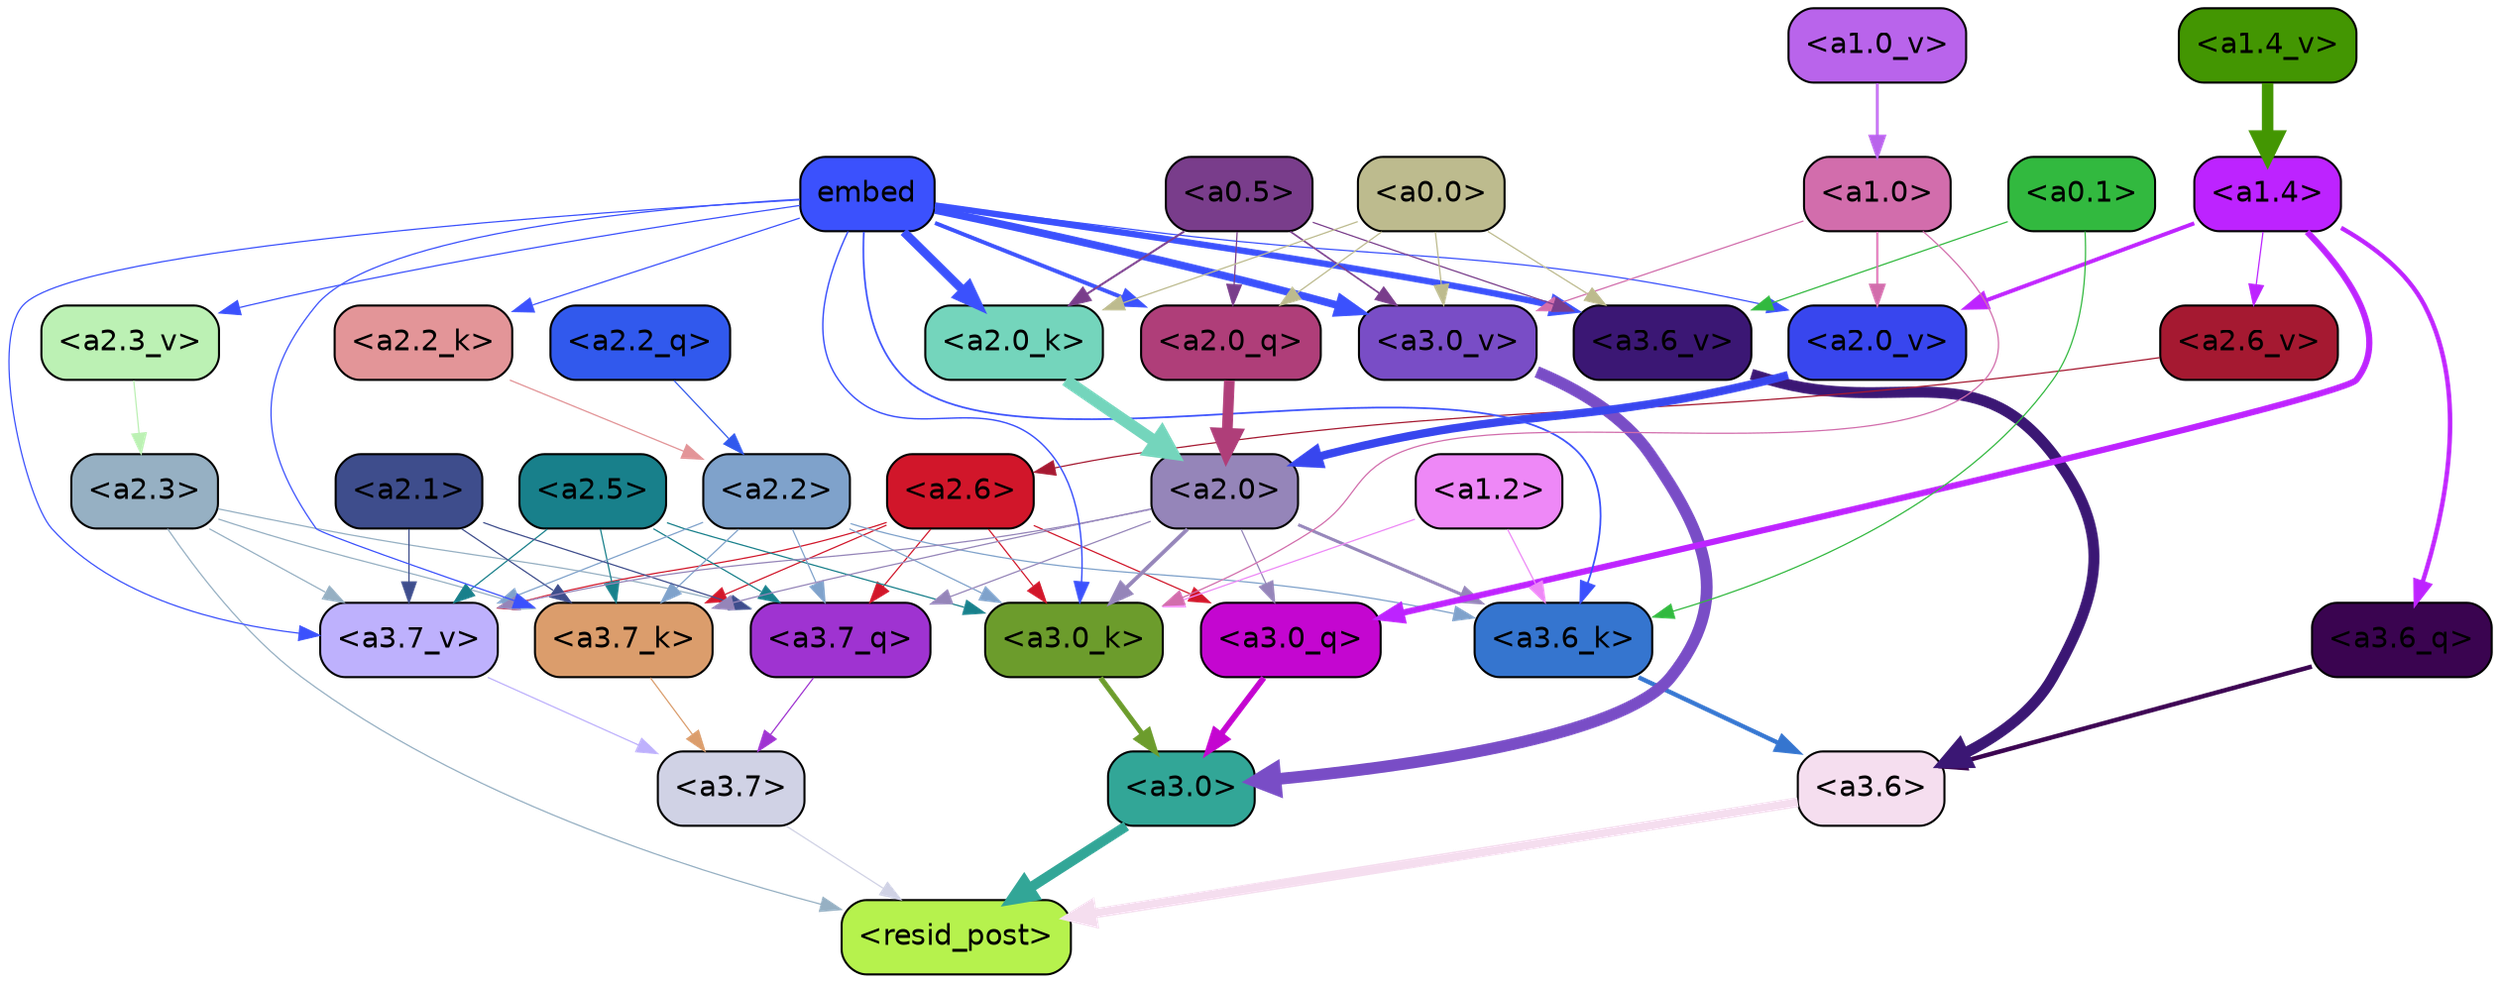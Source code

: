 strict digraph "" {
	graph [bgcolor=transparent,
		layout=dot,
		overlap=false,
		splines=true
	];
	"<a3.7>"	[color=black,
		fillcolor="#d0d2e5",
		fontname=Helvetica,
		shape=box,
		style="filled, rounded"];
	"<resid_post>"	[color=black,
		fillcolor="#b6f24d",
		fontname=Helvetica,
		shape=box,
		style="filled, rounded"];
	"<a3.7>" -> "<resid_post>"	[color="#d0d2e5",
		penwidth=0.6];
	"<a3.6>"	[color=black,
		fillcolor="#f5deef",
		fontname=Helvetica,
		shape=box,
		style="filled, rounded"];
	"<a3.6>" -> "<resid_post>"	[color="#f5deef",
		penwidth=4.7534414529800415];
	"<a3.0>"	[color=black,
		fillcolor="#32a697",
		fontname=Helvetica,
		shape=box,
		style="filled, rounded"];
	"<a3.0>" -> "<resid_post>"	[color="#32a697",
		penwidth=4.898576855659485];
	"<a2.3>"	[color=black,
		fillcolor="#96b0c3",
		fontname=Helvetica,
		shape=box,
		style="filled, rounded"];
	"<a2.3>" -> "<resid_post>"	[color="#96b0c3",
		penwidth=0.6];
	"<a3.7_q>"	[color=black,
		fillcolor="#9f33d1",
		fontname=Helvetica,
		shape=box,
		style="filled, rounded"];
	"<a2.3>" -> "<a3.7_q>"	[color="#96b0c3",
		penwidth=0.6];
	"<a3.7_k>"	[color=black,
		fillcolor="#db9d6c",
		fontname=Helvetica,
		shape=box,
		style="filled, rounded"];
	"<a2.3>" -> "<a3.7_k>"	[color="#96b0c3",
		penwidth=0.6];
	"<a3.7_v>"	[color=black,
		fillcolor="#beb1fd",
		fontname=Helvetica,
		shape=box,
		style="filled, rounded"];
	"<a2.3>" -> "<a3.7_v>"	[color="#96b0c3",
		penwidth=0.6];
	"<a3.7_q>" -> "<a3.7>"	[color="#9f33d1",
		penwidth=0.6];
	"<a3.6_q>"	[color=black,
		fillcolor="#3a0450",
		fontname=Helvetica,
		shape=box,
		style="filled, rounded"];
	"<a3.6_q>" -> "<a3.6>"	[color="#3a0450",
		penwidth=2.160832464694977];
	"<a3.0_q>"	[color=black,
		fillcolor="#c406d0",
		fontname=Helvetica,
		shape=box,
		style="filled, rounded"];
	"<a3.0_q>" -> "<a3.0>"	[color="#c406d0",
		penwidth=2.870753765106201];
	"<a3.7_k>" -> "<a3.7>"	[color="#db9d6c",
		penwidth=0.6];
	"<a3.6_k>"	[color=black,
		fillcolor="#3575cf",
		fontname=Helvetica,
		shape=box,
		style="filled, rounded"];
	"<a3.6_k>" -> "<a3.6>"	[color="#3575cf",
		penwidth=2.13908451795578];
	"<a3.0_k>"	[color=black,
		fillcolor="#6c9c2c",
		fontname=Helvetica,
		shape=box,
		style="filled, rounded"];
	"<a3.0_k>" -> "<a3.0>"	[color="#6c9c2c",
		penwidth=2.520303964614868];
	"<a3.7_v>" -> "<a3.7>"	[color="#beb1fd",
		penwidth=0.6];
	"<a3.6_v>"	[color=black,
		fillcolor="#3b1774",
		fontname=Helvetica,
		shape=box,
		style="filled, rounded"];
	"<a3.6_v>" -> "<a3.6>"	[color="#3b1774",
		penwidth=5.297133803367615];
	"<a3.0_v>"	[color=black,
		fillcolor="#794dc6",
		fontname=Helvetica,
		shape=box,
		style="filled, rounded"];
	"<a3.0_v>" -> "<a3.0>"	[color="#794dc6",
		penwidth=5.680712580680847];
	"<a2.6>"	[color=black,
		fillcolor="#d1162a",
		fontname=Helvetica,
		shape=box,
		style="filled, rounded"];
	"<a2.6>" -> "<a3.7_q>"	[color="#d1162a",
		penwidth=0.6];
	"<a2.6>" -> "<a3.0_q>"	[color="#d1162a",
		penwidth=0.6];
	"<a2.6>" -> "<a3.7_k>"	[color="#d1162a",
		penwidth=0.6];
	"<a2.6>" -> "<a3.0_k>"	[color="#d1162a",
		penwidth=0.6];
	"<a2.6>" -> "<a3.7_v>"	[color="#d1162a",
		penwidth=0.6];
	"<a2.5>"	[color=black,
		fillcolor="#18808b",
		fontname=Helvetica,
		shape=box,
		style="filled, rounded"];
	"<a2.5>" -> "<a3.7_q>"	[color="#18808b",
		penwidth=0.6];
	"<a2.5>" -> "<a3.7_k>"	[color="#18808b",
		penwidth=0.6];
	"<a2.5>" -> "<a3.0_k>"	[color="#18808b",
		penwidth=0.6];
	"<a2.5>" -> "<a3.7_v>"	[color="#18808b",
		penwidth=0.6];
	"<a2.2>"	[color=black,
		fillcolor="#7fa2cb",
		fontname=Helvetica,
		shape=box,
		style="filled, rounded"];
	"<a2.2>" -> "<a3.7_q>"	[color="#7fa2cb",
		penwidth=0.6];
	"<a2.2>" -> "<a3.7_k>"	[color="#7fa2cb",
		penwidth=0.6];
	"<a2.2>" -> "<a3.6_k>"	[color="#7fa2cb",
		penwidth=0.6];
	"<a2.2>" -> "<a3.0_k>"	[color="#7fa2cb",
		penwidth=0.6];
	"<a2.2>" -> "<a3.7_v>"	[color="#7fa2cb",
		penwidth=0.6];
	"<a2.1>"	[color=black,
		fillcolor="#3e4d8c",
		fontname=Helvetica,
		shape=box,
		style="filled, rounded"];
	"<a2.1>" -> "<a3.7_q>"	[color="#3e4d8c",
		penwidth=0.6];
	"<a2.1>" -> "<a3.7_k>"	[color="#3e4d8c",
		penwidth=0.6];
	"<a2.1>" -> "<a3.7_v>"	[color="#3e4d8c",
		penwidth=0.6];
	"<a2.0>"	[color=black,
		fillcolor="#9585b9",
		fontname=Helvetica,
		shape=box,
		style="filled, rounded"];
	"<a2.0>" -> "<a3.7_q>"	[color="#9585b9",
		penwidth=0.6];
	"<a2.0>" -> "<a3.0_q>"	[color="#9585b9",
		penwidth=0.6];
	"<a2.0>" -> "<a3.7_k>"	[color="#9585b9",
		penwidth=0.6];
	"<a2.0>" -> "<a3.6_k>"	[color="#9585b9",
		penwidth=1.4784413101151586];
	"<a2.0>" -> "<a3.0_k>"	[color="#9585b9",
		penwidth=1.8858084231615067];
	"<a2.0>" -> "<a3.7_v>"	[color="#9585b9",
		penwidth=0.6];
	"<a1.4>"	[color=black,
		fillcolor="#bd23ff",
		fontname=Helvetica,
		shape=box,
		style="filled, rounded"];
	"<a1.4>" -> "<a3.6_q>"	[color="#bd23ff",
		penwidth=2.149975523352623];
	"<a1.4>" -> "<a3.0_q>"	[color="#bd23ff",
		penwidth=3.0018038749694824];
	"<a2.6_v>"	[color=black,
		fillcolor="#a51931",
		fontname=Helvetica,
		shape=box,
		style="filled, rounded"];
	"<a1.4>" -> "<a2.6_v>"	[color="#bd23ff",
		penwidth=0.6];
	"<a2.0_v>"	[color=black,
		fillcolor="#3846ee",
		fontname=Helvetica,
		shape=box,
		style="filled, rounded"];
	"<a1.4>" -> "<a2.0_v>"	[color="#bd23ff",
		penwidth=1.925402581691742];
	embed	[color=black,
		fillcolor="#3b51fd",
		fontname=Helvetica,
		shape=box,
		style="filled, rounded"];
	embed -> "<a3.7_k>"	[color="#3b51fd",
		penwidth=0.6];
	embed -> "<a3.6_k>"	[color="#3b51fd",
		penwidth=0.8552796393632889];
	embed -> "<a3.0_k>"	[color="#3b51fd",
		penwidth=0.691851794719696];
	embed -> "<a3.7_v>"	[color="#3b51fd",
		penwidth=0.6];
	embed -> "<a3.6_v>"	[color="#3b51fd",
		penwidth=3.067279100418091];
	embed -> "<a3.0_v>"	[color="#3b51fd",
		penwidth=3.6927278637886047];
	"<a2.0_q>"	[color=black,
		fillcolor="#af3e79",
		fontname=Helvetica,
		shape=box,
		style="filled, rounded"];
	embed -> "<a2.0_q>"	[color="#3b51fd",
		penwidth=1.944248914718628];
	"<a2.2_k>"	[color=black,
		fillcolor="#e39598",
		fontname=Helvetica,
		shape=box,
		style="filled, rounded"];
	embed -> "<a2.2_k>"	[color="#3b51fd",
		penwidth=0.6];
	"<a2.0_k>"	[color=black,
		fillcolor="#74d5bc",
		fontname=Helvetica,
		shape=box,
		style="filled, rounded"];
	embed -> "<a2.0_k>"	[color="#3b51fd",
		penwidth=4.198909968137741];
	"<a2.3_v>"	[color=black,
		fillcolor="#bcf1b4",
		fontname=Helvetica,
		shape=box,
		style="filled, rounded"];
	embed -> "<a2.3_v>"	[color="#3b51fd",
		penwidth=0.6];
	embed -> "<a2.0_v>"	[color="#3b51fd",
		penwidth=0.6];
	"<a1.2>"	[color=black,
		fillcolor="#ee88f7",
		fontname=Helvetica,
		shape=box,
		style="filled, rounded"];
	"<a1.2>" -> "<a3.6_k>"	[color="#ee88f7",
		penwidth=0.6];
	"<a1.2>" -> "<a3.0_k>"	[color="#ee88f7",
		penwidth=0.6];
	"<a0.1>"	[color=black,
		fillcolor="#32b93f",
		fontname=Helvetica,
		shape=box,
		style="filled, rounded"];
	"<a0.1>" -> "<a3.6_k>"	[color="#32b93f",
		penwidth=0.6];
	"<a0.1>" -> "<a3.6_v>"	[color="#32b93f",
		penwidth=0.6];
	"<a1.0>"	[color=black,
		fillcolor="#d26dac",
		fontname=Helvetica,
		shape=box,
		style="filled, rounded"];
	"<a1.0>" -> "<a3.0_k>"	[color="#d26dac",
		penwidth=0.6];
	"<a1.0>" -> "<a3.0_v>"	[color="#d26dac",
		penwidth=0.6];
	"<a1.0>" -> "<a2.0_v>"	[color="#d26dac",
		penwidth=0.9920598268508911];
	"<a0.5>"	[color=black,
		fillcolor="#793d8b",
		fontname=Helvetica,
		shape=box,
		style="filled, rounded"];
	"<a0.5>" -> "<a3.6_v>"	[color="#793d8b",
		penwidth=0.6];
	"<a0.5>" -> "<a3.0_v>"	[color="#793d8b",
		penwidth=0.8028683364391327];
	"<a0.5>" -> "<a2.0_q>"	[color="#793d8b",
		penwidth=0.6];
	"<a0.5>" -> "<a2.0_k>"	[color="#793d8b",
		penwidth=0.9883035719394684];
	"<a0.0>"	[color=black,
		fillcolor="#bdbb8e",
		fontname=Helvetica,
		shape=box,
		style="filled, rounded"];
	"<a0.0>" -> "<a3.6_v>"	[color="#bdbb8e",
		penwidth=0.6];
	"<a0.0>" -> "<a3.0_v>"	[color="#bdbb8e",
		penwidth=0.6];
	"<a0.0>" -> "<a2.0_q>"	[color="#bdbb8e",
		penwidth=0.6];
	"<a0.0>" -> "<a2.0_k>"	[color="#bdbb8e",
		penwidth=0.6];
	"<a2.2_q>"	[color=black,
		fillcolor="#3159ed",
		fontname=Helvetica,
		shape=box,
		style="filled, rounded"];
	"<a2.2_q>" -> "<a2.2>"	[color="#3159ed",
		penwidth=0.6];
	"<a2.0_q>" -> "<a2.0>"	[color="#af3e79",
		penwidth=5.1847569942474365];
	"<a2.2_k>" -> "<a2.2>"	[color="#e39598",
		penwidth=0.6149471998214722];
	"<a2.0_k>" -> "<a2.0>"	[color="#74d5bc",
		penwidth=5.773491740226746];
	"<a2.6_v>" -> "<a2.6>"	[color="#a51931",
		penwidth=0.6];
	"<a2.3_v>" -> "<a2.3>"	[color="#bcf1b4",
		penwidth=0.6];
	"<a2.0_v>" -> "<a2.0>"	[color="#3846ee",
		penwidth=3.9731863737106323];
	"<a1.4_v>"	[color=black,
		fillcolor="#439602",
		fontname=Helvetica,
		shape=box,
		style="filled, rounded"];
	"<a1.4_v>" -> "<a1.4>"	[color="#439602",
		penwidth=5.565408229827881];
	"<a1.0_v>"	[color=black,
		fillcolor="#b964eb",
		fontname=Helvetica,
		shape=box,
		style="filled, rounded"];
	"<a1.0_v>" -> "<a1.0>"	[color="#b964eb",
		penwidth=1.3358666002750397];
}
